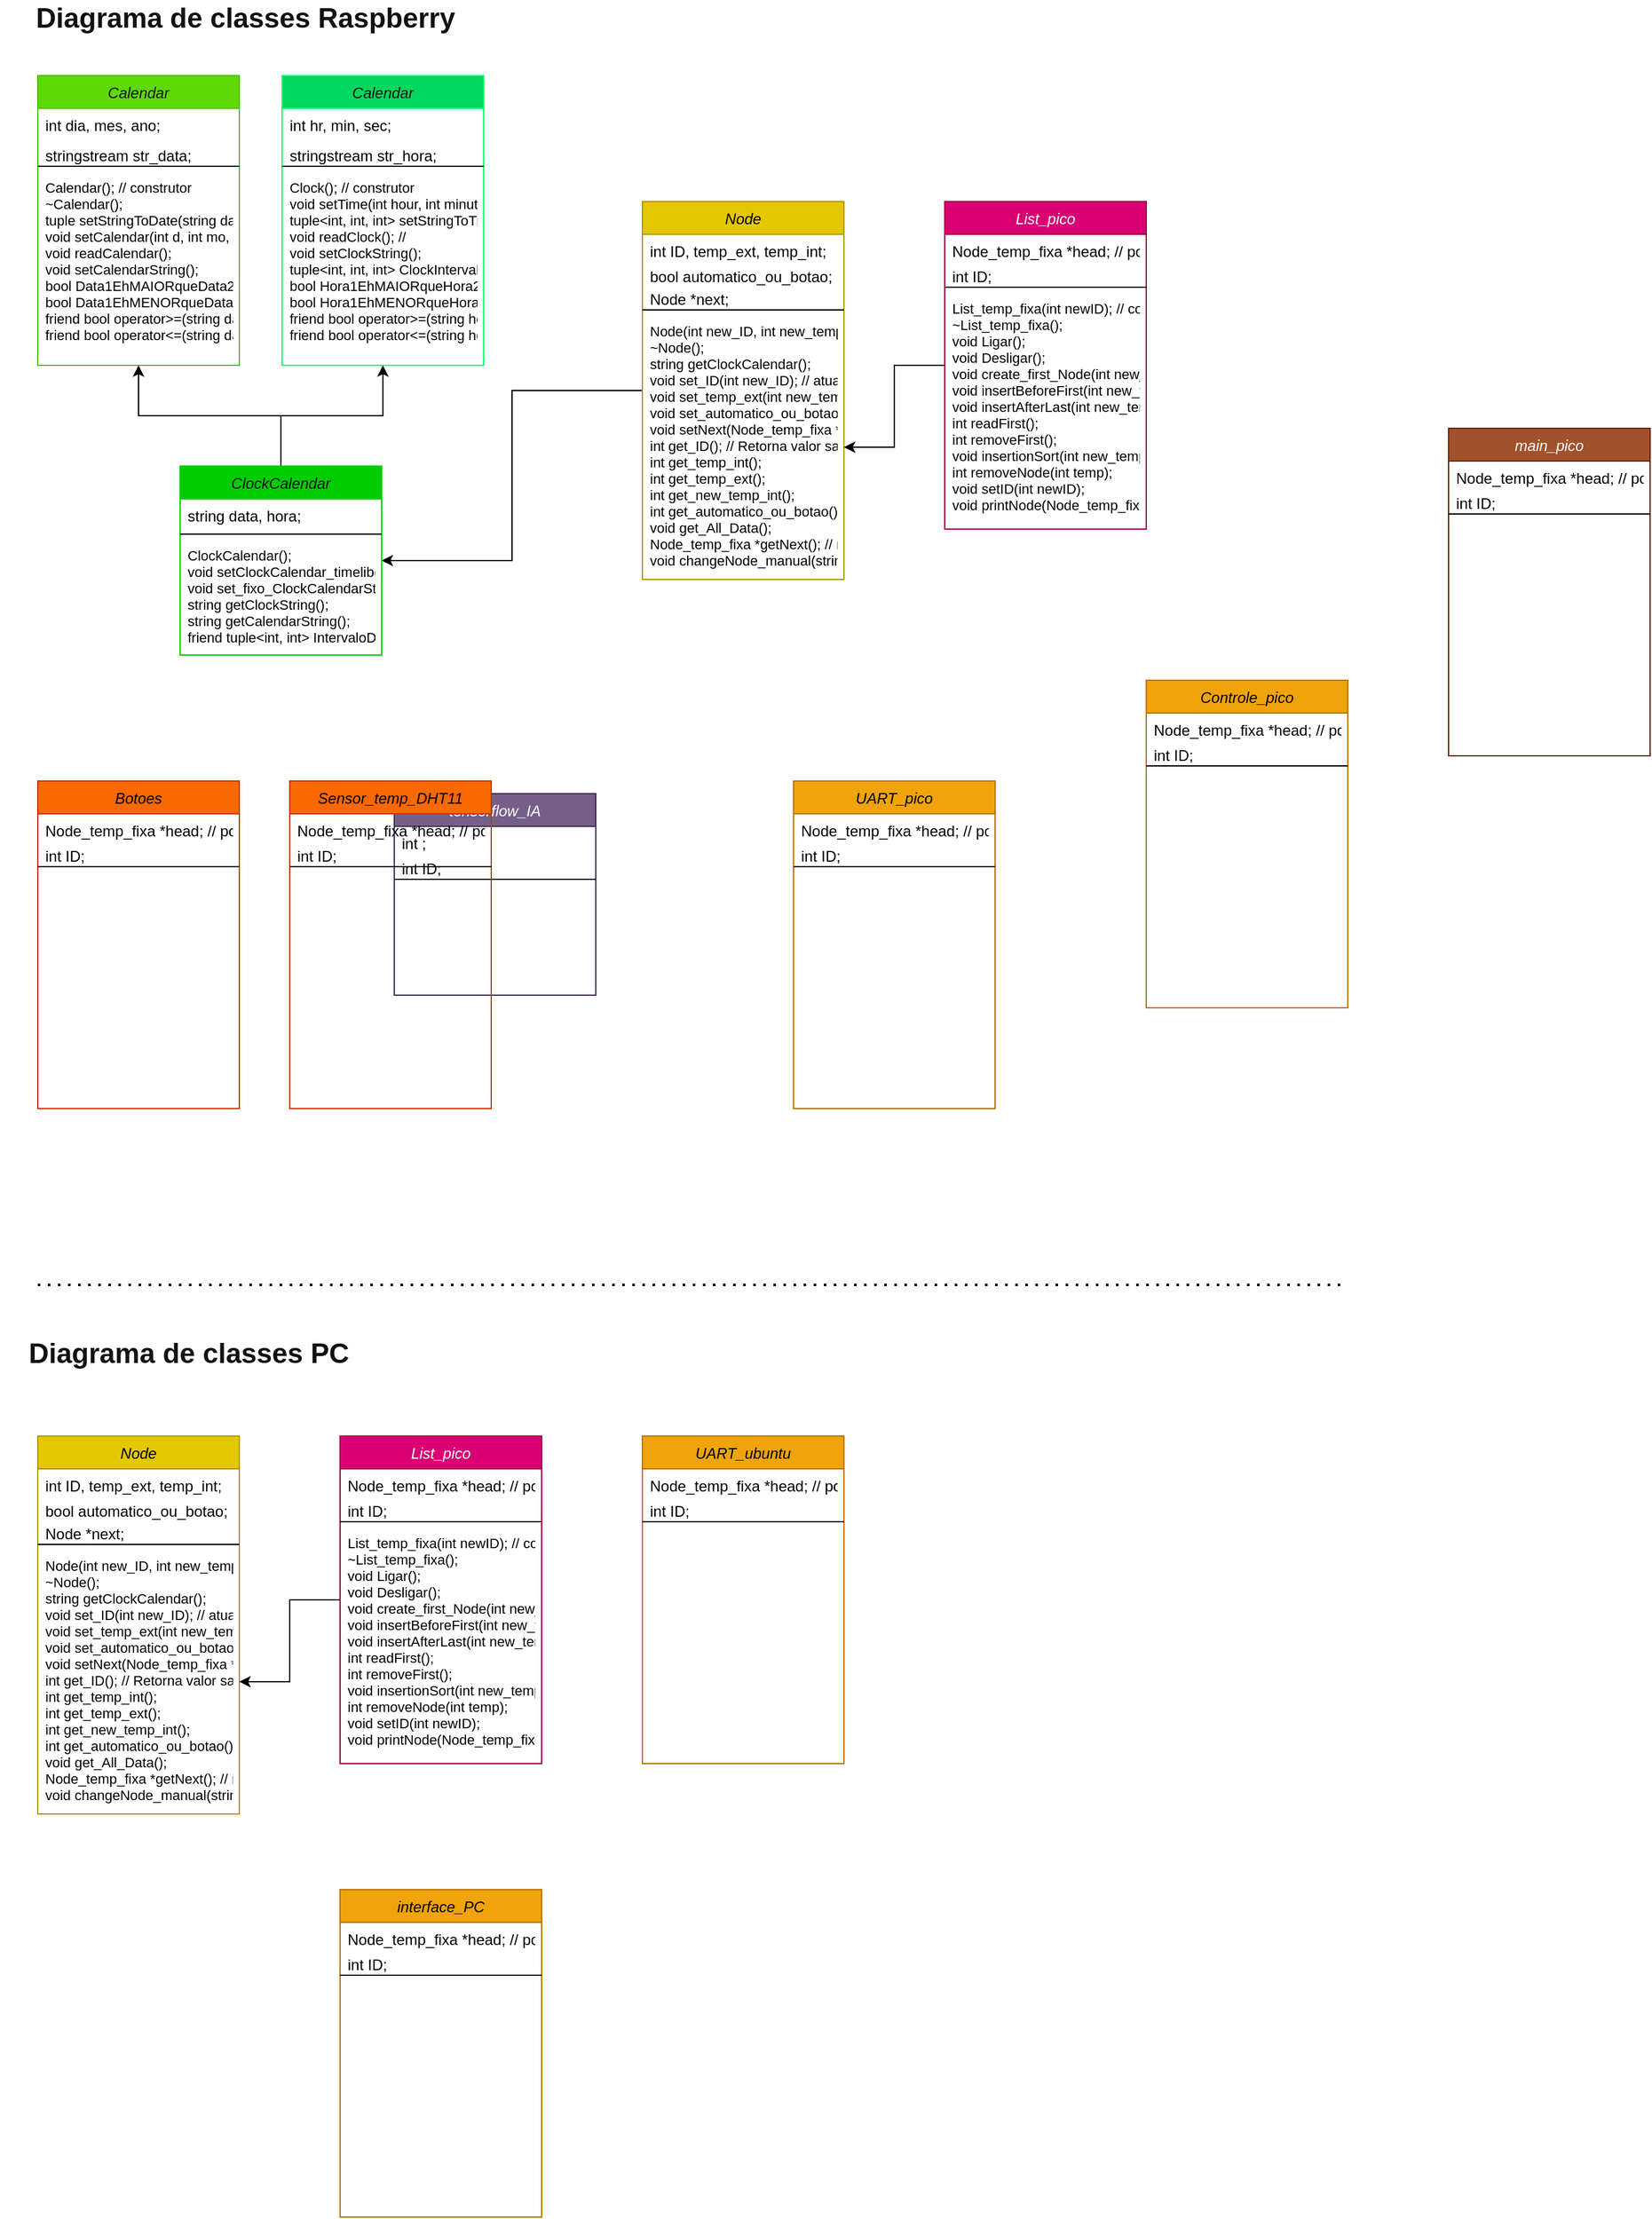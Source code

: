 <mxfile version="17.1.1" type="google"><diagram id="C5RBs43oDa-KdzZeNtuy" name="Page-1"><mxGraphModel grid="1" gridSize="10" guides="1" tooltips="1" connect="1" arrows="1" page="1" fold="1" pageScale="1" pageWidth="827" pageHeight="1169" math="0" shadow="0"><root><mxCell id="WIyWlLk6GJQsqaUBKTNV-0"/><mxCell id="WIyWlLk6GJQsqaUBKTNV-1" parent="WIyWlLk6GJQsqaUBKTNV-0"/><mxCell id="zkfFHV4jXpPFQw0GAbJ--0" value="Calendar" style="swimlane;fontStyle=2;align=center;verticalAlign=top;childLayout=stackLayout;horizontal=1;startSize=26;horizontalStack=0;resizeParent=1;resizeLast=0;collapsible=1;marginBottom=0;rounded=0;shadow=0;strokeWidth=1;fillColor=#5FD903;strokeColor=#4BC400;fontColor=#121212;" parent="WIyWlLk6GJQsqaUBKTNV-1" vertex="1"><mxGeometry x="-680" y="80" width="160" height="230" as="geometry"><mxRectangle x="230" y="140" width="160" height="26" as="alternateBounds"/></mxGeometry></mxCell><mxCell id="zkfFHV4jXpPFQw0GAbJ--1" value="int dia, mes, ano;" style="text;align=left;verticalAlign=top;spacingLeft=4;spacingRight=4;overflow=hidden;rotatable=0;points=[[0,0.5],[1,0.5]];portConstraint=eastwest;" parent="zkfFHV4jXpPFQw0GAbJ--0" vertex="1"><mxGeometry y="26" width="160" height="24" as="geometry"/></mxCell><mxCell id="zkfFHV4jXpPFQw0GAbJ--2" value="stringstream str_data;" style="text;align=left;verticalAlign=top;spacingLeft=4;spacingRight=4;overflow=hidden;rotatable=0;points=[[0,0.5],[1,0.5]];portConstraint=eastwest;rounded=0;shadow=0;html=0;" parent="zkfFHV4jXpPFQw0GAbJ--0" vertex="1"><mxGeometry y="50" width="160" height="18" as="geometry"/></mxCell><mxCell id="zkfFHV4jXpPFQw0GAbJ--4" value="" style="line;html=1;strokeWidth=1;align=left;verticalAlign=middle;spacingTop=-1;spacingLeft=3;spacingRight=3;rotatable=0;labelPosition=right;points=[];portConstraint=eastwest;" parent="zkfFHV4jXpPFQw0GAbJ--0" vertex="1"><mxGeometry y="68" width="160" height="8" as="geometry"/></mxCell><mxCell id="zkfFHV4jXpPFQw0GAbJ--5" value="Calendar(); // construtor&#xA;~Calendar();&#xA;tuple setStringToDate(string date_buffer);&#xA;void setCalendar(int d, int mo, int a);&#xA;void readCalendar();&#xA;void setCalendarString();&#xA;bool Data1EhMAIORqueData2(string data1, string data2);&#xA;bool Data1EhMENORqueData2(string data1, string data2);&#xA;friend bool operator&gt;=(string data1, string data2);&#xA;friend bool operator&lt;=(string data1, string data2);&#xA;" style="text;align=left;verticalAlign=top;spacingLeft=4;spacingRight=4;overflow=hidden;rotatable=0;points=[[0,0.5],[1,0.5]];portConstraint=eastwest;fontSize=11;" parent="zkfFHV4jXpPFQw0GAbJ--0" vertex="1"><mxGeometry y="76" width="160" height="144" as="geometry"/></mxCell><mxCell id="kfHgy9QzQU2kUfcOR6GS-4" value="Calendar" style="swimlane;fontStyle=2;align=center;verticalAlign=top;childLayout=stackLayout;horizontal=1;startSize=26;horizontalStack=0;resizeParent=1;resizeLast=0;collapsible=1;marginBottom=0;rounded=0;shadow=0;strokeWidth=1;fillColor=#00D95E;strokeColor=#00FF6E;fontColor=#121212;" parent="WIyWlLk6GJQsqaUBKTNV-1" vertex="1"><mxGeometry x="-486" y="80" width="160" height="230" as="geometry"><mxRectangle x="414" y="50" width="160" height="26" as="alternateBounds"/></mxGeometry></mxCell><mxCell id="kfHgy9QzQU2kUfcOR6GS-5" value="int hr, min, sec;" style="text;align=left;verticalAlign=top;spacingLeft=4;spacingRight=4;overflow=hidden;rotatable=0;points=[[0,0.5],[1,0.5]];portConstraint=eastwest;" parent="kfHgy9QzQU2kUfcOR6GS-4" vertex="1"><mxGeometry y="26" width="160" height="24" as="geometry"/></mxCell><mxCell id="kfHgy9QzQU2kUfcOR6GS-6" value="stringstream str_hora;" style="text;align=left;verticalAlign=top;spacingLeft=4;spacingRight=4;overflow=hidden;rotatable=0;points=[[0,0.5],[1,0.5]];portConstraint=eastwest;rounded=0;shadow=0;html=0;" parent="kfHgy9QzQU2kUfcOR6GS-4" vertex="1"><mxGeometry y="50" width="160" height="18" as="geometry"/></mxCell><mxCell id="kfHgy9QzQU2kUfcOR6GS-7" value="" style="line;html=1;strokeWidth=1;align=left;verticalAlign=middle;spacingTop=-1;spacingLeft=3;spacingRight=3;rotatable=0;labelPosition=right;points=[];portConstraint=eastwest;" parent="kfHgy9QzQU2kUfcOR6GS-4" vertex="1"><mxGeometry y="68" width="160" height="8" as="geometry"/></mxCell><mxCell id="kfHgy9QzQU2kUfcOR6GS-8" value="Clock(); // construtor&#xA;void setTime(int hour, int minute, int second);&#xA;tuple&lt;int, int, int&gt; setStringToTime(string hour_buffer, bool pm);&#xA;void readClock(); //&#xA;void setClockString();&#xA;tuple&lt;int, int, int&gt; ClockInterval(string h1, string h2);&#xA;bool Hora1EhMAIORqueHora2(string hora1, string hora2);&#xA;bool Hora1EhMENORqueHora2(string hora1, string hora2);&#xA;friend bool operator&gt;=(string hora1, string hora2);&#xA;friend bool operator&lt;=(string hora1, string hora2);" style="text;align=left;verticalAlign=top;spacingLeft=4;spacingRight=4;overflow=hidden;rotatable=0;points=[[0,0.5],[1,0.5]];portConstraint=eastwest;fontSize=11;" parent="kfHgy9QzQU2kUfcOR6GS-4" vertex="1"><mxGeometry y="76" width="160" height="144" as="geometry"/></mxCell><mxCell id="kfHgy9QzQU2kUfcOR6GS-57" style="edgeStyle=orthogonalEdgeStyle;rounded=0;orthogonalLoop=1;jettySize=auto;html=1;entryX=0.5;entryY=1;entryDx=0;entryDy=0;fontSize=11;fontColor=#121212;" parent="WIyWlLk6GJQsqaUBKTNV-1" source="kfHgy9QzQU2kUfcOR6GS-9" target="kfHgy9QzQU2kUfcOR6GS-4" edge="1"><mxGeometry relative="1" as="geometry"/></mxCell><mxCell id="kfHgy9QzQU2kUfcOR6GS-58" style="edgeStyle=orthogonalEdgeStyle;rounded=0;orthogonalLoop=1;jettySize=auto;html=1;entryX=0.5;entryY=1;entryDx=0;entryDy=0;fontSize=11;fontColor=#121212;" parent="WIyWlLk6GJQsqaUBKTNV-1" source="kfHgy9QzQU2kUfcOR6GS-9" target="zkfFHV4jXpPFQw0GAbJ--0" edge="1"><mxGeometry relative="1" as="geometry"/></mxCell><mxCell id="kfHgy9QzQU2kUfcOR6GS-9" value="ClockCalendar" style="swimlane;fontStyle=2;align=center;verticalAlign=top;childLayout=stackLayout;horizontal=1;startSize=26;horizontalStack=0;resizeParent=1;resizeLast=0;collapsible=1;marginBottom=0;rounded=0;shadow=0;strokeWidth=1;fillColor=#00CC00;strokeColor=#00CC00;fontColor=#121212;" parent="WIyWlLk6GJQsqaUBKTNV-1" vertex="1"><mxGeometry x="-567" y="390" width="160" height="150" as="geometry"><mxRectangle x="333" y="360" width="160" height="26" as="alternateBounds"/></mxGeometry></mxCell><mxCell id="kfHgy9QzQU2kUfcOR6GS-10" value="string data, hora;" style="text;align=left;verticalAlign=top;spacingLeft=4;spacingRight=4;overflow=hidden;rotatable=0;points=[[0,0.5],[1,0.5]];portConstraint=eastwest;" parent="kfHgy9QzQU2kUfcOR6GS-9" vertex="1"><mxGeometry y="26" width="160" height="24" as="geometry"/></mxCell><mxCell id="kfHgy9QzQU2kUfcOR6GS-12" value="" style="line;html=1;strokeWidth=1;align=left;verticalAlign=middle;spacingTop=-1;spacingLeft=3;spacingRight=3;rotatable=0;labelPosition=right;points=[];portConstraint=eastwest;" parent="kfHgy9QzQU2kUfcOR6GS-9" vertex="1"><mxGeometry y="50" width="160" height="8" as="geometry"/></mxCell><mxCell id="kfHgy9QzQU2kUfcOR6GS-13" value="ClockCalendar();&#xA;void setClockCalendar_timelib();&#xA;void set_fixo_ClockCalendarString();&#xA;string getClockString();&#xA;string getCalendarString();&#xA;friend tuple&lt;int, int&gt; IntervaloData_emhoras(string data1, string data2, string hora1, string hora2);" style="text;align=left;verticalAlign=top;spacingLeft=4;spacingRight=4;overflow=hidden;rotatable=0;points=[[0,0.5],[1,0.5]];portConstraint=eastwest;fontSize=11;" parent="kfHgy9QzQU2kUfcOR6GS-9" vertex="1"><mxGeometry y="58" width="160" height="92" as="geometry"/></mxCell><mxCell id="kfHgy9QzQU2kUfcOR6GS-60" style="edgeStyle=orthogonalEdgeStyle;rounded=0;orthogonalLoop=1;jettySize=auto;html=1;entryX=1;entryY=0.5;entryDx=0;entryDy=0;fontSize=11;fontColor=#121212;" edge="1" parent="WIyWlLk6GJQsqaUBKTNV-1" source="kfHgy9QzQU2kUfcOR6GS-18" target="kfHgy9QzQU2kUfcOR6GS-9"><mxGeometry relative="1" as="geometry"/></mxCell><mxCell id="kfHgy9QzQU2kUfcOR6GS-18" value="Node" style="swimlane;fontStyle=2;align=center;verticalAlign=top;childLayout=stackLayout;horizontal=1;startSize=26;horizontalStack=0;resizeParent=1;resizeLast=0;collapsible=1;marginBottom=0;rounded=0;shadow=0;strokeWidth=1;fillColor=#e3c800;strokeColor=#B09500;fontColor=#000000;" parent="WIyWlLk6GJQsqaUBKTNV-1" vertex="1"><mxGeometry x="-200" y="180" width="160" height="300" as="geometry"><mxRectangle x="230" y="140" width="160" height="26" as="alternateBounds"/></mxGeometry></mxCell><mxCell id="kfHgy9QzQU2kUfcOR6GS-19" value="int ID, temp_ext, temp_int;" style="text;align=left;verticalAlign=top;spacingLeft=4;spacingRight=4;overflow=hidden;rotatable=0;points=[[0,0.5],[1,0.5]];portConstraint=eastwest;" parent="kfHgy9QzQU2kUfcOR6GS-18" vertex="1"><mxGeometry y="26" width="160" height="20" as="geometry"/></mxCell><mxCell id="kfHgy9QzQU2kUfcOR6GS-20" value="bool automatico_ou_botao;" style="text;align=left;verticalAlign=top;spacingLeft=4;spacingRight=4;overflow=hidden;rotatable=0;points=[[0,0.5],[1,0.5]];portConstraint=eastwest;rounded=0;shadow=0;html=0;" parent="kfHgy9QzQU2kUfcOR6GS-18" vertex="1"><mxGeometry y="46" width="160" height="18" as="geometry"/></mxCell><mxCell id="kfHgy9QzQU2kUfcOR6GS-23" value="Node *next;" style="text;align=left;verticalAlign=top;spacingLeft=4;spacingRight=4;overflow=hidden;rotatable=0;points=[[0,0.5],[1,0.5]];portConstraint=eastwest;rounded=0;shadow=0;html=0;" parent="kfHgy9QzQU2kUfcOR6GS-18" vertex="1"><mxGeometry y="64" width="160" height="18" as="geometry"/></mxCell><mxCell id="kfHgy9QzQU2kUfcOR6GS-21" value="" style="line;html=1;strokeWidth=1;align=left;verticalAlign=middle;spacingTop=-1;spacingLeft=3;spacingRight=3;rotatable=0;labelPosition=right;points=[];portConstraint=eastwest;" parent="kfHgy9QzQU2kUfcOR6GS-18" vertex="1"><mxGeometry y="82" width="160" height="8" as="geometry"/></mxCell><mxCell id="kfHgy9QzQU2kUfcOR6GS-22" value="Node(int new_ID, int new_temp, bool new_automatico_ou_botao, Node_temp_fixa *nxt); // construtor do Nodo&#xA;~Node();&#xA;string getClockCalendar();&#xA;void set_ID(int new_ID); // atualiza ID do Nodo&#xA;void set_temp_ext(int new_temp);&#xA;void set_automatico_ou_botao(bool new_automatico_ou_botao);&#xA;void setNext(Node_temp_fixa *nxt); // atualiza ponteiro&#xA;int get_ID(); // Retorna valor salvo no Nodo&#xA;int get_temp_int();&#xA;int get_temp_ext();&#xA;int get_new_temp_int();&#xA;int get_automatico_ou_botao(); // acionamento pelo tensorflow ou botao&#xA;void get_All_Data();&#xA;Node_temp_fixa *getNext(); // retorna valor do ponteiro&#xA;void changeNode_manual(string new_data, string new_hr, int new_ID, int new_temp_int, bool new_automatico_ou_botao, Node_temp_fixa *nxt);&#xA;" style="text;align=left;verticalAlign=top;spacingLeft=4;spacingRight=4;overflow=hidden;rotatable=0;points=[[0,0.5],[1,0.5]];portConstraint=eastwest;fontSize=11;" parent="kfHgy9QzQU2kUfcOR6GS-18" vertex="1"><mxGeometry y="90" width="160" height="210" as="geometry"/></mxCell><mxCell id="kfHgy9QzQU2kUfcOR6GS-61" value="" style="edgeStyle=orthogonalEdgeStyle;rounded=0;orthogonalLoop=1;jettySize=auto;html=1;fontSize=11;fontColor=#121212;" edge="1" parent="WIyWlLk6GJQsqaUBKTNV-1" source="kfHgy9QzQU2kUfcOR6GS-24" target="kfHgy9QzQU2kUfcOR6GS-22"><mxGeometry relative="1" as="geometry"/></mxCell><mxCell id="kfHgy9QzQU2kUfcOR6GS-24" value="List_pico" style="swimlane;fontStyle=2;align=center;verticalAlign=top;childLayout=stackLayout;horizontal=1;startSize=26;horizontalStack=0;resizeParent=1;resizeLast=0;collapsible=1;marginBottom=0;rounded=0;shadow=0;strokeWidth=1;fillColor=#d80073;strokeColor=#A50040;fontColor=#ffffff;" parent="WIyWlLk6GJQsqaUBKTNV-1" vertex="1"><mxGeometry x="40" y="180" width="160" height="260" as="geometry"><mxRectangle x="140" y="650" width="160" height="26" as="alternateBounds"/></mxGeometry></mxCell><mxCell id="kfHgy9QzQU2kUfcOR6GS-25" value="Node_temp_fixa *head; // ponteiro com tamanho de endereço de um 'Node_temp_fixa'" style="text;align=left;verticalAlign=top;spacingLeft=4;spacingRight=4;overflow=hidden;rotatable=0;points=[[0,0.5],[1,0.5]];portConstraint=eastwest;" parent="kfHgy9QzQU2kUfcOR6GS-24" vertex="1"><mxGeometry y="26" width="160" height="20" as="geometry"/></mxCell><mxCell id="kfHgy9QzQU2kUfcOR6GS-26" value="int ID;" style="text;align=left;verticalAlign=top;spacingLeft=4;spacingRight=4;overflow=hidden;rotatable=0;points=[[0,0.5],[1,0.5]];portConstraint=eastwest;rounded=0;shadow=0;html=0;" parent="kfHgy9QzQU2kUfcOR6GS-24" vertex="1"><mxGeometry y="46" width="160" height="18" as="geometry"/></mxCell><mxCell id="kfHgy9QzQU2kUfcOR6GS-28" value="" style="line;html=1;strokeWidth=1;align=left;verticalAlign=middle;spacingTop=-1;spacingLeft=3;spacingRight=3;rotatable=0;labelPosition=right;points=[];portConstraint=eastwest;" parent="kfHgy9QzQU2kUfcOR6GS-24" vertex="1"><mxGeometry y="64" width="160" height="8" as="geometry"/></mxCell><mxCell id="kfHgy9QzQU2kUfcOR6GS-29" value="List_temp_fixa(int newID); // construtor -&gt; ao construir cria objeto 'Node_temp_fixa': head = 0;&#xA;~List_temp_fixa();&#xA;void Ligar();&#xA;void Desligar();&#xA;void create_first_Node(int new_temp, bool new_automatico_ou_botao);&#xA;void insertBeforeFirst(int new_temp, bool new_automatico_ou_botao);&#xA;void insertAfterLast(int new_temp, bool new_automatico_ou_botao);&#xA;int readFirst();&#xA;int removeFirst();&#xA;void insertionSort(int new_temp, bool new_automatico_ou_botao);&#xA;int removeNode(int temp);&#xA;void setID(int newID);&#xA;void printNode(Node_temp_fixa *aux);" style="text;align=left;verticalAlign=top;spacingLeft=4;spacingRight=4;overflow=hidden;rotatable=0;points=[[0,0.5],[1,0.5]];portConstraint=eastwest;fontSize=11;" parent="kfHgy9QzQU2kUfcOR6GS-24" vertex="1"><mxGeometry y="72" width="160" height="178" as="geometry"/></mxCell><mxCell id="kfHgy9QzQU2kUfcOR6GS-30" value="main_pico" style="swimlane;fontStyle=2;align=center;verticalAlign=top;childLayout=stackLayout;horizontal=1;startSize=26;horizontalStack=0;resizeParent=1;resizeLast=0;collapsible=1;marginBottom=0;rounded=0;shadow=0;strokeWidth=1;fillColor=#a0522d;strokeColor=#6D1F00;fontColor=#ffffff;" vertex="1" parent="WIyWlLk6GJQsqaUBKTNV-1"><mxGeometry x="440" y="360" width="160" height="260" as="geometry"><mxRectangle x="440" y="360" width="160" height="26" as="alternateBounds"/></mxGeometry></mxCell><mxCell id="kfHgy9QzQU2kUfcOR6GS-31" value="Node_temp_fixa *head; // ponteiro com tamanho de endereço de um 'Node_temp_fixa'" style="text;align=left;verticalAlign=top;spacingLeft=4;spacingRight=4;overflow=hidden;rotatable=0;points=[[0,0.5],[1,0.5]];portConstraint=eastwest;" vertex="1" parent="kfHgy9QzQU2kUfcOR6GS-30"><mxGeometry y="26" width="160" height="20" as="geometry"/></mxCell><mxCell id="kfHgy9QzQU2kUfcOR6GS-32" value="int ID;" style="text;align=left;verticalAlign=top;spacingLeft=4;spacingRight=4;overflow=hidden;rotatable=0;points=[[0,0.5],[1,0.5]];portConstraint=eastwest;rounded=0;shadow=0;html=0;" vertex="1" parent="kfHgy9QzQU2kUfcOR6GS-30"><mxGeometry y="46" width="160" height="18" as="geometry"/></mxCell><mxCell id="kfHgy9QzQU2kUfcOR6GS-33" value="" style="line;html=1;strokeWidth=1;align=left;verticalAlign=middle;spacingTop=-1;spacingLeft=3;spacingRight=3;rotatable=0;labelPosition=right;points=[];portConstraint=eastwest;" vertex="1" parent="kfHgy9QzQU2kUfcOR6GS-30"><mxGeometry y="64" width="160" height="8" as="geometry"/></mxCell><mxCell id="kfHgy9QzQU2kUfcOR6GS-35" value="Botoes" style="swimlane;fontStyle=2;align=center;verticalAlign=top;childLayout=stackLayout;horizontal=1;startSize=26;horizontalStack=0;resizeParent=1;resizeLast=0;collapsible=1;marginBottom=0;rounded=0;shadow=0;strokeWidth=1;fillColor=#fa6800;strokeColor=#C73500;fontColor=#000000;" parent="WIyWlLk6GJQsqaUBKTNV-1" vertex="1"><mxGeometry x="-680" y="640" width="160" height="260" as="geometry"><mxRectangle x="-680" y="600" width="160" height="26" as="alternateBounds"/></mxGeometry></mxCell><mxCell id="kfHgy9QzQU2kUfcOR6GS-36" value="Node_temp_fixa *head; // ponteiro com tamanho de endereço de um 'Node_temp_fixa'" style="text;align=left;verticalAlign=top;spacingLeft=4;spacingRight=4;overflow=hidden;rotatable=0;points=[[0,0.5],[1,0.5]];portConstraint=eastwest;" parent="kfHgy9QzQU2kUfcOR6GS-35" vertex="1"><mxGeometry y="26" width="160" height="20" as="geometry"/></mxCell><mxCell id="kfHgy9QzQU2kUfcOR6GS-37" value="int ID;" style="text;align=left;verticalAlign=top;spacingLeft=4;spacingRight=4;overflow=hidden;rotatable=0;points=[[0,0.5],[1,0.5]];portConstraint=eastwest;rounded=0;shadow=0;html=0;" vertex="1" parent="kfHgy9QzQU2kUfcOR6GS-35"><mxGeometry y="46" width="160" height="18" as="geometry"/></mxCell><mxCell id="kfHgy9QzQU2kUfcOR6GS-38" value="" style="line;html=1;strokeWidth=1;align=left;verticalAlign=middle;spacingTop=-1;spacingLeft=3;spacingRight=3;rotatable=0;labelPosition=right;points=[];portConstraint=eastwest;" parent="kfHgy9QzQU2kUfcOR6GS-35" vertex="1"><mxGeometry y="64" width="160" height="8" as="geometry"/></mxCell><mxCell id="kfHgy9QzQU2kUfcOR6GS-39" value="Controle_pico" style="swimlane;fontStyle=2;align=center;verticalAlign=top;childLayout=stackLayout;horizontal=1;startSize=26;horizontalStack=0;resizeParent=1;resizeLast=0;collapsible=1;marginBottom=0;rounded=0;shadow=0;strokeWidth=1;fillColor=#f0a30a;strokeColor=#BD7000;fontColor=#000000;" parent="WIyWlLk6GJQsqaUBKTNV-1" vertex="1"><mxGeometry x="200" y="560" width="160" height="260" as="geometry"><mxRectangle x="-200" y="600" width="160" height="26" as="alternateBounds"/></mxGeometry></mxCell><mxCell id="kfHgy9QzQU2kUfcOR6GS-40" value="Node_temp_fixa *head; // ponteiro com tamanho de endereço de um 'Node_temp_fixa'" style="text;align=left;verticalAlign=top;spacingLeft=4;spacingRight=4;overflow=hidden;rotatable=0;points=[[0,0.5],[1,0.5]];portConstraint=eastwest;" parent="kfHgy9QzQU2kUfcOR6GS-39" vertex="1"><mxGeometry y="26" width="160" height="20" as="geometry"/></mxCell><mxCell id="kfHgy9QzQU2kUfcOR6GS-41" value="int ID;" style="text;align=left;verticalAlign=top;spacingLeft=4;spacingRight=4;overflow=hidden;rotatable=0;points=[[0,0.5],[1,0.5]];portConstraint=eastwest;rounded=0;shadow=0;html=0;" parent="kfHgy9QzQU2kUfcOR6GS-39" vertex="1"><mxGeometry y="46" width="160" height="18" as="geometry"/></mxCell><mxCell id="kfHgy9QzQU2kUfcOR6GS-42" value="" style="line;html=1;strokeWidth=1;align=left;verticalAlign=middle;spacingTop=-1;spacingLeft=3;spacingRight=3;rotatable=0;labelPosition=right;points=[];portConstraint=eastwest;" parent="kfHgy9QzQU2kUfcOR6GS-39" vertex="1"><mxGeometry y="64" width="160" height="8" as="geometry"/></mxCell><mxCell id="kfHgy9QzQU2kUfcOR6GS-43" value="tensorflow_IA" style="swimlane;fontStyle=2;align=center;verticalAlign=top;childLayout=stackLayout;horizontal=1;startSize=26;horizontalStack=0;resizeParent=1;resizeLast=0;collapsible=1;marginBottom=0;rounded=0;shadow=0;strokeWidth=1;fillColor=#76608a;strokeColor=#432D57;fontColor=#ffffff;" parent="WIyWlLk6GJQsqaUBKTNV-1" vertex="1"><mxGeometry x="-397" y="650" width="160" height="160" as="geometry"><mxRectangle x="-680" y="1000" width="160" height="26" as="alternateBounds"/></mxGeometry></mxCell><mxCell id="kfHgy9QzQU2kUfcOR6GS-44" value="int ;" style="text;align=left;verticalAlign=top;spacingLeft=4;spacingRight=4;overflow=hidden;rotatable=0;points=[[0,0.5],[1,0.5]];portConstraint=eastwest;" parent="kfHgy9QzQU2kUfcOR6GS-43" vertex="1"><mxGeometry y="26" width="160" height="20" as="geometry"/></mxCell><mxCell id="kfHgy9QzQU2kUfcOR6GS-45" value="int ID;" style="text;align=left;verticalAlign=top;spacingLeft=4;spacingRight=4;overflow=hidden;rotatable=0;points=[[0,0.5],[1,0.5]];portConstraint=eastwest;rounded=0;shadow=0;html=0;" parent="kfHgy9QzQU2kUfcOR6GS-43" vertex="1"><mxGeometry y="46" width="160" height="18" as="geometry"/></mxCell><mxCell id="kfHgy9QzQU2kUfcOR6GS-46" value="" style="line;html=1;strokeWidth=1;align=left;verticalAlign=middle;spacingTop=-1;spacingLeft=3;spacingRight=3;rotatable=0;labelPosition=right;points=[];portConstraint=eastwest;" parent="kfHgy9QzQU2kUfcOR6GS-43" vertex="1"><mxGeometry y="64" width="160" height="8" as="geometry"/></mxCell><mxCell id="kfHgy9QzQU2kUfcOR6GS-48" value="Sensor_temp_DHT11" style="swimlane;fontStyle=2;align=center;verticalAlign=top;childLayout=stackLayout;horizontal=1;startSize=26;horizontalStack=0;resizeParent=1;resizeLast=0;collapsible=1;marginBottom=0;rounded=0;shadow=0;strokeWidth=1;fillColor=#fa6800;strokeColor=#C73500;fontColor=#000000;" parent="WIyWlLk6GJQsqaUBKTNV-1" vertex="1"><mxGeometry x="-480" y="640" width="160" height="260" as="geometry"><mxRectangle x="-480" y="600" width="160" height="26" as="alternateBounds"/></mxGeometry></mxCell><mxCell id="kfHgy9QzQU2kUfcOR6GS-49" value="Node_temp_fixa *head; // ponteiro com tamanho de endereço de um 'Node_temp_fixa'" style="text;align=left;verticalAlign=top;spacingLeft=4;spacingRight=4;overflow=hidden;rotatable=0;points=[[0,0.5],[1,0.5]];portConstraint=eastwest;" parent="kfHgy9QzQU2kUfcOR6GS-48" vertex="1"><mxGeometry y="26" width="160" height="20" as="geometry"/></mxCell><mxCell id="kfHgy9QzQU2kUfcOR6GS-50" value="int ID;" style="text;align=left;verticalAlign=top;spacingLeft=4;spacingRight=4;overflow=hidden;rotatable=0;points=[[0,0.5],[1,0.5]];portConstraint=eastwest;rounded=0;shadow=0;html=0;" parent="kfHgy9QzQU2kUfcOR6GS-48" vertex="1"><mxGeometry y="46" width="160" height="18" as="geometry"/></mxCell><mxCell id="kfHgy9QzQU2kUfcOR6GS-51" value="" style="line;html=1;strokeWidth=1;align=left;verticalAlign=middle;spacingTop=-1;spacingLeft=3;spacingRight=3;rotatable=0;labelPosition=right;points=[];portConstraint=eastwest;" parent="kfHgy9QzQU2kUfcOR6GS-48" vertex="1"><mxGeometry y="64" width="160" height="8" as="geometry"/></mxCell><mxCell id="kfHgy9QzQU2kUfcOR6GS-52" value="UART_pico" style="swimlane;fontStyle=2;align=center;verticalAlign=top;childLayout=stackLayout;horizontal=1;startSize=26;horizontalStack=0;resizeParent=1;resizeLast=0;collapsible=1;marginBottom=0;rounded=0;shadow=0;strokeWidth=1;fillColor=#f0a30a;strokeColor=#BD7000;fontColor=#000000;" parent="WIyWlLk6GJQsqaUBKTNV-1" vertex="1"><mxGeometry x="-80" y="640" width="160" height="260" as="geometry"><mxRectangle x="-480" y="1000" width="160" height="26" as="alternateBounds"/></mxGeometry></mxCell><mxCell id="kfHgy9QzQU2kUfcOR6GS-53" value="Node_temp_fixa *head; // ponteiro com tamanho de endereço de um 'Node_temp_fixa'" style="text;align=left;verticalAlign=top;spacingLeft=4;spacingRight=4;overflow=hidden;rotatable=0;points=[[0,0.5],[1,0.5]];portConstraint=eastwest;" vertex="1" parent="kfHgy9QzQU2kUfcOR6GS-52"><mxGeometry y="26" width="160" height="20" as="geometry"/></mxCell><mxCell id="kfHgy9QzQU2kUfcOR6GS-54" value="int ID;" style="text;align=left;verticalAlign=top;spacingLeft=4;spacingRight=4;overflow=hidden;rotatable=0;points=[[0,0.5],[1,0.5]];portConstraint=eastwest;rounded=0;shadow=0;html=0;" vertex="1" parent="kfHgy9QzQU2kUfcOR6GS-52"><mxGeometry y="46" width="160" height="18" as="geometry"/></mxCell><mxCell id="kfHgy9QzQU2kUfcOR6GS-55" value="" style="line;html=1;strokeWidth=1;align=left;verticalAlign=middle;spacingTop=-1;spacingLeft=3;spacingRight=3;rotatable=0;labelPosition=right;points=[];portConstraint=eastwest;" parent="kfHgy9QzQU2kUfcOR6GS-52" vertex="1"><mxGeometry y="64" width="160" height="8" as="geometry"/></mxCell><mxCell id="kfHgy9QzQU2kUfcOR6GS-63" value="Node" style="swimlane;fontStyle=2;align=center;verticalAlign=top;childLayout=stackLayout;horizontal=1;startSize=26;horizontalStack=0;resizeParent=1;resizeLast=0;collapsible=1;marginBottom=0;rounded=0;shadow=0;strokeWidth=1;fillColor=#e3c800;strokeColor=#B09500;fontColor=#000000;" parent="WIyWlLk6GJQsqaUBKTNV-1" vertex="1"><mxGeometry x="-680" y="1160" width="160" height="300" as="geometry"><mxRectangle x="230" y="140" width="160" height="26" as="alternateBounds"/></mxGeometry></mxCell><mxCell id="kfHgy9QzQU2kUfcOR6GS-64" value="int ID, temp_ext, temp_int;" style="text;align=left;verticalAlign=top;spacingLeft=4;spacingRight=4;overflow=hidden;rotatable=0;points=[[0,0.5],[1,0.5]];portConstraint=eastwest;" parent="kfHgy9QzQU2kUfcOR6GS-63" vertex="1"><mxGeometry y="26" width="160" height="20" as="geometry"/></mxCell><mxCell id="kfHgy9QzQU2kUfcOR6GS-65" value="bool automatico_ou_botao;" style="text;align=left;verticalAlign=top;spacingLeft=4;spacingRight=4;overflow=hidden;rotatable=0;points=[[0,0.5],[1,0.5]];portConstraint=eastwest;rounded=0;shadow=0;html=0;" parent="kfHgy9QzQU2kUfcOR6GS-63" vertex="1"><mxGeometry y="46" width="160" height="18" as="geometry"/></mxCell><mxCell id="kfHgy9QzQU2kUfcOR6GS-66" value="Node *next;" style="text;align=left;verticalAlign=top;spacingLeft=4;spacingRight=4;overflow=hidden;rotatable=0;points=[[0,0.5],[1,0.5]];portConstraint=eastwest;rounded=0;shadow=0;html=0;" parent="kfHgy9QzQU2kUfcOR6GS-63" vertex="1"><mxGeometry y="64" width="160" height="18" as="geometry"/></mxCell><mxCell id="kfHgy9QzQU2kUfcOR6GS-67" value="" style="line;html=1;strokeWidth=1;align=left;verticalAlign=middle;spacingTop=-1;spacingLeft=3;spacingRight=3;rotatable=0;labelPosition=right;points=[];portConstraint=eastwest;" parent="kfHgy9QzQU2kUfcOR6GS-63" vertex="1"><mxGeometry y="82" width="160" height="8" as="geometry"/></mxCell><mxCell id="kfHgy9QzQU2kUfcOR6GS-68" value="Node(int new_ID, int new_temp, bool new_automatico_ou_botao, Node_temp_fixa *nxt); // construtor do Nodo&#xA;~Node();&#xA;string getClockCalendar();&#xA;void set_ID(int new_ID); // atualiza ID do Nodo&#xA;void set_temp_ext(int new_temp);&#xA;void set_automatico_ou_botao(bool new_automatico_ou_botao);&#xA;void setNext(Node_temp_fixa *nxt); // atualiza ponteiro&#xA;int get_ID(); // Retorna valor salvo no Nodo&#xA;int get_temp_int();&#xA;int get_temp_ext();&#xA;int get_new_temp_int();&#xA;int get_automatico_ou_botao(); // acionamento pelo tensorflow ou botao&#xA;void get_All_Data();&#xA;Node_temp_fixa *getNext(); // retorna valor do ponteiro&#xA;void changeNode_manual(string new_data, string new_hr, int new_ID, int new_temp_int, bool new_automatico_ou_botao, Node_temp_fixa *nxt);&#xA;" style="text;align=left;verticalAlign=top;spacingLeft=4;spacingRight=4;overflow=hidden;rotatable=0;points=[[0,0.5],[1,0.5]];portConstraint=eastwest;fontSize=11;" parent="kfHgy9QzQU2kUfcOR6GS-63" vertex="1"><mxGeometry y="90" width="160" height="210" as="geometry"/></mxCell><mxCell id="kfHgy9QzQU2kUfcOR6GS-69" value="" style="edgeStyle=orthogonalEdgeStyle;rounded=0;orthogonalLoop=1;jettySize=auto;html=1;fontSize=11;fontColor=#121212;" parent="WIyWlLk6GJQsqaUBKTNV-1" source="kfHgy9QzQU2kUfcOR6GS-70" target="kfHgy9QzQU2kUfcOR6GS-68" edge="1"><mxGeometry relative="1" as="geometry"/></mxCell><mxCell id="kfHgy9QzQU2kUfcOR6GS-70" value="List_pico" style="swimlane;fontStyle=2;align=center;verticalAlign=top;childLayout=stackLayout;horizontal=1;startSize=26;horizontalStack=0;resizeParent=1;resizeLast=0;collapsible=1;marginBottom=0;rounded=0;shadow=0;strokeWidth=1;fillColor=#d80073;strokeColor=#A50040;fontColor=#ffffff;" parent="WIyWlLk6GJQsqaUBKTNV-1" vertex="1"><mxGeometry x="-440" y="1160" width="160" height="260" as="geometry"><mxRectangle x="140" y="650" width="160" height="26" as="alternateBounds"/></mxGeometry></mxCell><mxCell id="kfHgy9QzQU2kUfcOR6GS-71" value="Node_temp_fixa *head; // ponteiro com tamanho de endereço de um 'Node_temp_fixa'" style="text;align=left;verticalAlign=top;spacingLeft=4;spacingRight=4;overflow=hidden;rotatable=0;points=[[0,0.5],[1,0.5]];portConstraint=eastwest;" parent="kfHgy9QzQU2kUfcOR6GS-70" vertex="1"><mxGeometry y="26" width="160" height="20" as="geometry"/></mxCell><mxCell id="kfHgy9QzQU2kUfcOR6GS-72" value="int ID;" style="text;align=left;verticalAlign=top;spacingLeft=4;spacingRight=4;overflow=hidden;rotatable=0;points=[[0,0.5],[1,0.5]];portConstraint=eastwest;rounded=0;shadow=0;html=0;" parent="kfHgy9QzQU2kUfcOR6GS-70" vertex="1"><mxGeometry y="46" width="160" height="18" as="geometry"/></mxCell><mxCell id="kfHgy9QzQU2kUfcOR6GS-73" value="" style="line;html=1;strokeWidth=1;align=left;verticalAlign=middle;spacingTop=-1;spacingLeft=3;spacingRight=3;rotatable=0;labelPosition=right;points=[];portConstraint=eastwest;" parent="kfHgy9QzQU2kUfcOR6GS-70" vertex="1"><mxGeometry y="64" width="160" height="8" as="geometry"/></mxCell><mxCell id="kfHgy9QzQU2kUfcOR6GS-74" value="List_temp_fixa(int newID); // construtor -&gt; ao construir cria objeto 'Node_temp_fixa': head = 0;&#xA;~List_temp_fixa();&#xA;void Ligar();&#xA;void Desligar();&#xA;void create_first_Node(int new_temp, bool new_automatico_ou_botao);&#xA;void insertBeforeFirst(int new_temp, bool new_automatico_ou_botao);&#xA;void insertAfterLast(int new_temp, bool new_automatico_ou_botao);&#xA;int readFirst();&#xA;int removeFirst();&#xA;void insertionSort(int new_temp, bool new_automatico_ou_botao);&#xA;int removeNode(int temp);&#xA;void setID(int newID);&#xA;void printNode(Node_temp_fixa *aux);" style="text;align=left;verticalAlign=top;spacingLeft=4;spacingRight=4;overflow=hidden;rotatable=0;points=[[0,0.5],[1,0.5]];portConstraint=eastwest;fontSize=11;" parent="kfHgy9QzQU2kUfcOR6GS-70" vertex="1"><mxGeometry y="72" width="160" height="178" as="geometry"/></mxCell><mxCell id="kfHgy9QzQU2kUfcOR6GS-76" value="" style="endArrow=none;dashed=1;html=1;dashPattern=1 3;strokeWidth=2;rounded=0;fontSize=11;fontColor=#121212;" parent="WIyWlLk6GJQsqaUBKTNV-1" edge="1"><mxGeometry width="50" height="50" relative="1" as="geometry"><mxPoint x="-680" y="1040" as="sourcePoint"/><mxPoint x="360" y="1040" as="targetPoint"/></mxGeometry></mxCell><mxCell id="kfHgy9QzQU2kUfcOR6GS-77" value="&lt;font style=&quot;font-size: 22px;&quot;&gt;Diagrama de classes PC&lt;/font&gt;" style="text;html=1;strokeColor=none;fillColor=none;align=center;verticalAlign=middle;whiteSpace=wrap;rounded=0;fontSize=22;fontColor=#121212;fontStyle=1" parent="WIyWlLk6GJQsqaUBKTNV-1" vertex="1"><mxGeometry x="-690" y="1080" width="260" height="30" as="geometry"/></mxCell><mxCell id="kfHgy9QzQU2kUfcOR6GS-78" value="&lt;font style=&quot;font-size: 22px;&quot;&gt;Diagrama de classes Raspberry&lt;br style=&quot;font-size: 22px;&quot;&gt;&lt;/font&gt;" style="text;html=1;strokeColor=none;fillColor=none;align=center;verticalAlign=middle;whiteSpace=wrap;rounded=0;fontSize=22;fontColor=#121212;fontStyle=1" parent="WIyWlLk6GJQsqaUBKTNV-1" vertex="1"><mxGeometry x="-710" y="20" width="390" height="30" as="geometry"/></mxCell><mxCell id="kfHgy9QzQU2kUfcOR6GS-79" value="UART_ubuntu" style="swimlane;fontStyle=2;align=center;verticalAlign=top;childLayout=stackLayout;horizontal=1;startSize=26;horizontalStack=0;resizeParent=1;resizeLast=0;collapsible=1;marginBottom=0;rounded=0;shadow=0;strokeWidth=1;fillColor=#f0a30a;strokeColor=#BD7000;fontColor=#000000;" parent="WIyWlLk6GJQsqaUBKTNV-1" vertex="1"><mxGeometry x="-200" y="1160" width="160" height="260" as="geometry"><mxRectangle x="-480" y="1000" width="160" height="26" as="alternateBounds"/></mxGeometry></mxCell><mxCell id="kfHgy9QzQU2kUfcOR6GS-80" value="Node_temp_fixa *head; // ponteiro com tamanho de endereço de um 'Node_temp_fixa'" style="text;align=left;verticalAlign=top;spacingLeft=4;spacingRight=4;overflow=hidden;rotatable=0;points=[[0,0.5],[1,0.5]];portConstraint=eastwest;" parent="kfHgy9QzQU2kUfcOR6GS-79" vertex="1"><mxGeometry y="26" width="160" height="20" as="geometry"/></mxCell><mxCell id="kfHgy9QzQU2kUfcOR6GS-81" value="int ID;" style="text;align=left;verticalAlign=top;spacingLeft=4;spacingRight=4;overflow=hidden;rotatable=0;points=[[0,0.5],[1,0.5]];portConstraint=eastwest;rounded=0;shadow=0;html=0;" vertex="1" parent="kfHgy9QzQU2kUfcOR6GS-79"><mxGeometry y="46" width="160" height="18" as="geometry"/></mxCell><mxCell id="kfHgy9QzQU2kUfcOR6GS-82" value="" style="line;html=1;strokeWidth=1;align=left;verticalAlign=middle;spacingTop=-1;spacingLeft=3;spacingRight=3;rotatable=0;labelPosition=right;points=[];portConstraint=eastwest;" parent="kfHgy9QzQU2kUfcOR6GS-79" vertex="1"><mxGeometry y="64" width="160" height="8" as="geometry"/></mxCell><mxCell id="kfHgy9QzQU2kUfcOR6GS-83" value="interface_PC" style="swimlane;fontStyle=2;align=center;verticalAlign=top;childLayout=stackLayout;horizontal=1;startSize=26;horizontalStack=0;resizeParent=1;resizeLast=0;collapsible=1;marginBottom=0;rounded=0;shadow=0;strokeWidth=1;fillColor=#f0a30a;strokeColor=#BD7000;fontColor=#000000;" parent="WIyWlLk6GJQsqaUBKTNV-1" vertex="1"><mxGeometry x="-440" y="1520" width="160" height="260" as="geometry"><mxRectangle x="-480" y="1000" width="160" height="26" as="alternateBounds"/></mxGeometry></mxCell><mxCell id="kfHgy9QzQU2kUfcOR6GS-84" value="Node_temp_fixa *head; // ponteiro com tamanho de endereço de um 'Node_temp_fixa'" style="text;align=left;verticalAlign=top;spacingLeft=4;spacingRight=4;overflow=hidden;rotatable=0;points=[[0,0.5],[1,0.5]];portConstraint=eastwest;" vertex="1" parent="kfHgy9QzQU2kUfcOR6GS-83"><mxGeometry y="26" width="160" height="20" as="geometry"/></mxCell><mxCell id="kfHgy9QzQU2kUfcOR6GS-85" value="int ID;" style="text;align=left;verticalAlign=top;spacingLeft=4;spacingRight=4;overflow=hidden;rotatable=0;points=[[0,0.5],[1,0.5]];portConstraint=eastwest;rounded=0;shadow=0;html=0;" vertex="1" parent="kfHgy9QzQU2kUfcOR6GS-83"><mxGeometry y="46" width="160" height="18" as="geometry"/></mxCell><mxCell id="kfHgy9QzQU2kUfcOR6GS-86" value="" style="line;html=1;strokeWidth=1;align=left;verticalAlign=middle;spacingTop=-1;spacingLeft=3;spacingRight=3;rotatable=0;labelPosition=right;points=[];portConstraint=eastwest;" vertex="1" parent="kfHgy9QzQU2kUfcOR6GS-83"><mxGeometry y="64" width="160" height="8" as="geometry"/></mxCell></root></mxGraphModel></diagram></mxfile>
